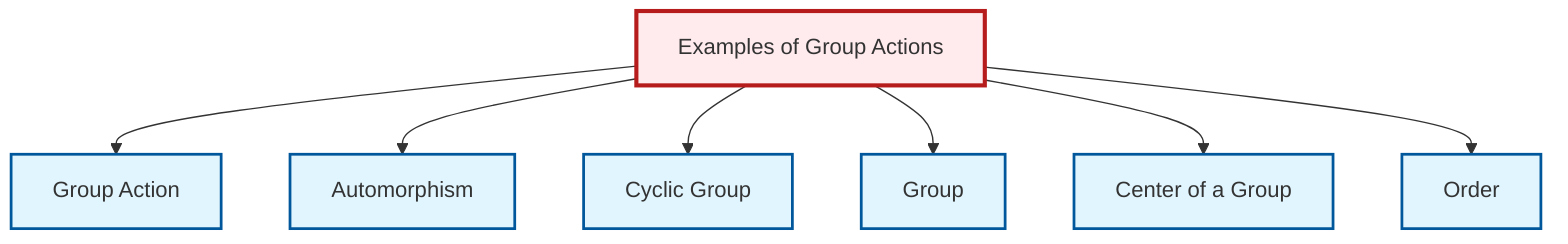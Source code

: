 graph TD
    classDef definition fill:#e1f5fe,stroke:#01579b,stroke-width:2px
    classDef theorem fill:#f3e5f5,stroke:#4a148c,stroke-width:2px
    classDef axiom fill:#fff3e0,stroke:#e65100,stroke-width:2px
    classDef example fill:#e8f5e9,stroke:#1b5e20,stroke-width:2px
    classDef current fill:#ffebee,stroke:#b71c1c,stroke-width:3px
    ex-group-action-examples["Examples of Group Actions"]:::example
    def-automorphism["Automorphism"]:::definition
    def-order["Order"]:::definition
    def-cyclic-group["Cyclic Group"]:::definition
    def-group["Group"]:::definition
    def-center-of-group["Center of a Group"]:::definition
    def-group-action["Group Action"]:::definition
    ex-group-action-examples --> def-group-action
    ex-group-action-examples --> def-automorphism
    ex-group-action-examples --> def-cyclic-group
    ex-group-action-examples --> def-group
    ex-group-action-examples --> def-center-of-group
    ex-group-action-examples --> def-order
    class ex-group-action-examples current